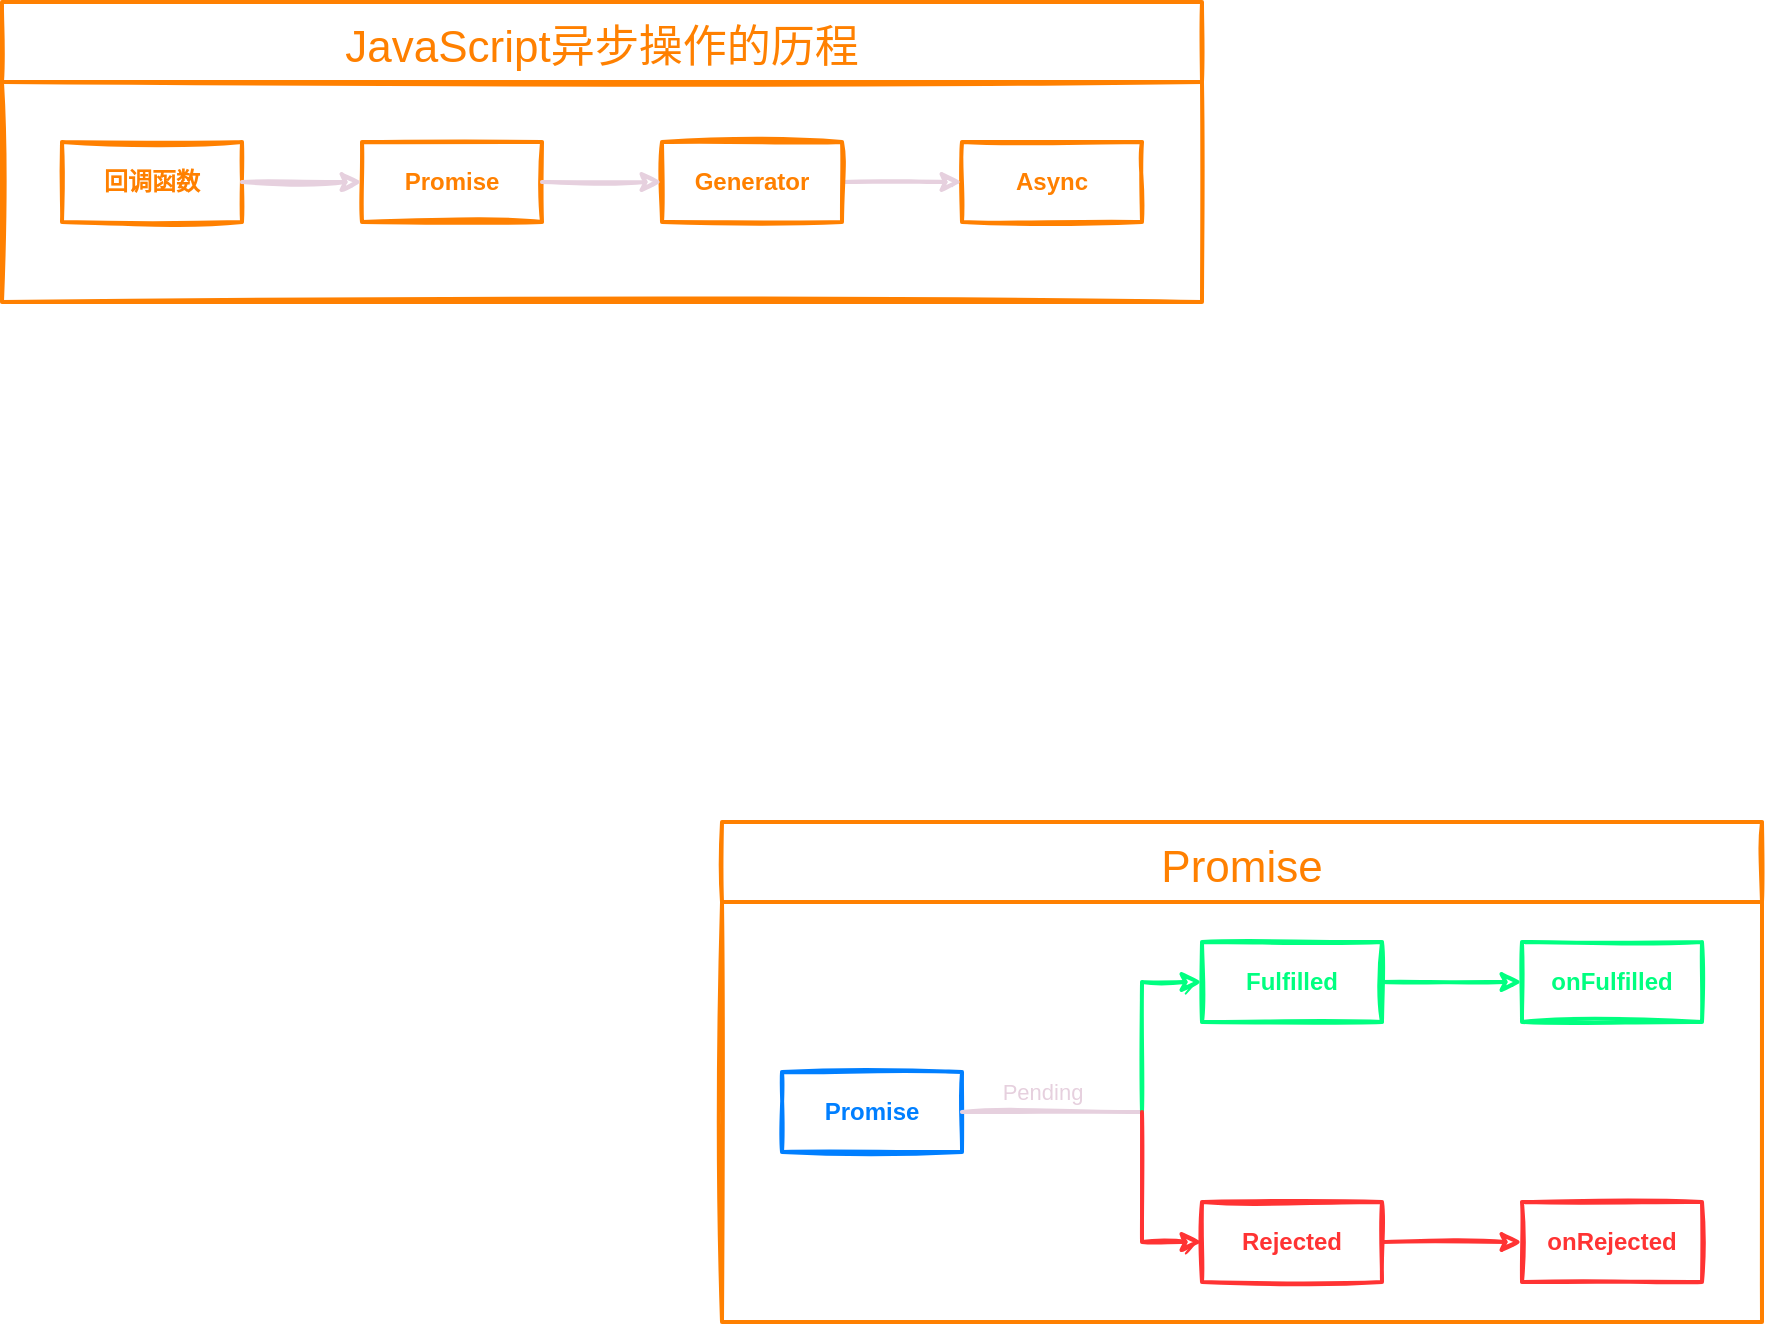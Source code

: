 <mxfile version="18.0.1" type="device"><diagram id="P2yT9oUbJbO0C5_yK4_d" name="第 1 页"><mxGraphModel dx="2184" dy="2226" grid="1" gridSize="10" guides="1" tooltips="1" connect="1" arrows="1" fold="1" page="0" pageScale="1" pageWidth="1600" pageHeight="900" math="0" shadow="0"><root><mxCell id="0"/><mxCell id="1" parent="0"/><mxCell id="qWbsNa9S2NxU2N-0JpYn-21" value="JavaScript异步操作的历程" style="swimlane;sketch=1;fontSize=22;fontColor=#FF8000;strokeColor=#FF8000;strokeWidth=2;fontStyle=0;startSize=40;" vertex="1" parent="1"><mxGeometry x="110" y="-620" width="600" height="150" as="geometry"><mxRectangle x="-30" y="-280" width="290" height="40" as="alternateBounds"/></mxGeometry></mxCell><mxCell id="qWbsNa9S2NxU2N-0JpYn-12" value="&lt;b style=&quot;&quot;&gt;&lt;font color=&quot;#ff8000&quot;&gt;回调函数&lt;/font&gt;&lt;/b&gt;" style="rounded=0;whiteSpace=wrap;html=1;strokeColor=#FF8000;strokeWidth=2;sketch=1;" vertex="1" parent="qWbsNa9S2NxU2N-0JpYn-21"><mxGeometry x="30" y="70" width="90" height="40" as="geometry"/></mxCell><mxCell id="qWbsNa9S2NxU2N-0JpYn-13" value="&lt;b style=&quot;&quot;&gt;&lt;font color=&quot;#ff8000&quot;&gt;Promise&lt;/font&gt;&lt;/b&gt;" style="rounded=0;whiteSpace=wrap;html=1;strokeColor=#FF8000;strokeWidth=2;sketch=1;" vertex="1" parent="qWbsNa9S2NxU2N-0JpYn-21"><mxGeometry x="180" y="70" width="90" height="40" as="geometry"/></mxCell><mxCell id="qWbsNa9S2NxU2N-0JpYn-16" style="edgeStyle=none;rounded=0;sketch=1;orthogonalLoop=1;jettySize=auto;html=1;exitX=1;exitY=0.5;exitDx=0;exitDy=0;entryX=0;entryY=0.5;entryDx=0;entryDy=0;fontColor=#FF8000;strokeColor=#E6D0DE;strokeWidth=2;" edge="1" parent="qWbsNa9S2NxU2N-0JpYn-21" source="qWbsNa9S2NxU2N-0JpYn-12" target="qWbsNa9S2NxU2N-0JpYn-13"><mxGeometry relative="1" as="geometry"/></mxCell><mxCell id="qWbsNa9S2NxU2N-0JpYn-14" value="&lt;b style=&quot;&quot;&gt;&lt;font color=&quot;#ff8000&quot;&gt;Async&lt;/font&gt;&lt;/b&gt;" style="rounded=0;whiteSpace=wrap;html=1;strokeColor=#FF8000;strokeWidth=2;sketch=1;" vertex="1" parent="qWbsNa9S2NxU2N-0JpYn-21"><mxGeometry x="480" y="70" width="90" height="40" as="geometry"/></mxCell><mxCell id="qWbsNa9S2NxU2N-0JpYn-18" style="edgeStyle=none;rounded=0;sketch=1;orthogonalLoop=1;jettySize=auto;html=1;exitX=1;exitY=0.5;exitDx=0;exitDy=0;entryX=0;entryY=0.5;entryDx=0;entryDy=0;fontColor=#FF8000;strokeColor=#E6D0DE;strokeWidth=2;" edge="1" parent="qWbsNa9S2NxU2N-0JpYn-21" source="qWbsNa9S2NxU2N-0JpYn-15" target="qWbsNa9S2NxU2N-0JpYn-14"><mxGeometry relative="1" as="geometry"/></mxCell><mxCell id="qWbsNa9S2NxU2N-0JpYn-15" value="&lt;b style=&quot;&quot;&gt;&lt;font color=&quot;#ff8000&quot;&gt;Generator&lt;/font&gt;&lt;/b&gt;" style="rounded=0;whiteSpace=wrap;html=1;strokeColor=#FF8000;strokeWidth=2;sketch=1;" vertex="1" parent="qWbsNa9S2NxU2N-0JpYn-21"><mxGeometry x="330" y="70" width="90" height="40" as="geometry"/></mxCell><mxCell id="qWbsNa9S2NxU2N-0JpYn-17" style="edgeStyle=none;rounded=0;sketch=1;orthogonalLoop=1;jettySize=auto;html=1;exitX=1;exitY=0.5;exitDx=0;exitDy=0;entryX=0;entryY=0.5;entryDx=0;entryDy=0;fontColor=#FF8000;strokeColor=#E6D0DE;strokeWidth=2;" edge="1" parent="qWbsNa9S2NxU2N-0JpYn-21" source="qWbsNa9S2NxU2N-0JpYn-13" target="qWbsNa9S2NxU2N-0JpYn-15"><mxGeometry relative="1" as="geometry"/></mxCell><mxCell id="qWbsNa9S2NxU2N-0JpYn-23" value="Promise" style="swimlane;sketch=1;fontSize=22;fontColor=#FF8000;strokeColor=#FF8000;strokeWidth=2;fontStyle=0;startSize=40;" vertex="1" parent="1"><mxGeometry x="470" y="-210" width="520" height="250" as="geometry"><mxRectangle x="-30" y="-280" width="290" height="40" as="alternateBounds"/></mxGeometry></mxCell><mxCell id="qWbsNa9S2NxU2N-0JpYn-31" value="" style="group" vertex="1" connectable="0" parent="qWbsNa9S2NxU2N-0JpYn-23"><mxGeometry x="30" y="60" width="460" height="170" as="geometry"/></mxCell><mxCell id="qWbsNa9S2NxU2N-0JpYn-1" value="&lt;font color=&quot;#007fff&quot;&gt;&lt;b&gt;Promise&lt;/b&gt;&lt;/font&gt;" style="rounded=0;whiteSpace=wrap;html=1;strokeColor=#007FFF;strokeWidth=2;sketch=1;" vertex="1" parent="qWbsNa9S2NxU2N-0JpYn-31"><mxGeometry y="65" width="90" height="40" as="geometry"/></mxCell><mxCell id="qWbsNa9S2NxU2N-0JpYn-2" value="&lt;b&gt;&lt;font color=&quot;#00ff80&quot;&gt;Fulfilled&lt;/font&gt;&lt;/b&gt;" style="rounded=0;whiteSpace=wrap;html=1;strokeWidth=2;strokeColor=#00FF80;sketch=1;" vertex="1" parent="qWbsNa9S2NxU2N-0JpYn-31"><mxGeometry x="210" width="90" height="40" as="geometry"/></mxCell><mxCell id="qWbsNa9S2NxU2N-0JpYn-4" value="&lt;b&gt;&lt;font color=&quot;#ff3333&quot;&gt;Rejected&lt;/font&gt;&lt;/b&gt;" style="rounded=0;whiteSpace=wrap;html=1;strokeWidth=2;strokeColor=#FF3333;sketch=1;" vertex="1" parent="qWbsNa9S2NxU2N-0JpYn-31"><mxGeometry x="210" y="130" width="90" height="40" as="geometry"/></mxCell><mxCell id="qWbsNa9S2NxU2N-0JpYn-5" value="&lt;b&gt;&lt;font color=&quot;#ff3333&quot;&gt;onRejected&lt;/font&gt;&lt;/b&gt;" style="rounded=0;whiteSpace=wrap;html=1;strokeWidth=2;strokeColor=#FF3333;sketch=1;" vertex="1" parent="qWbsNa9S2NxU2N-0JpYn-31"><mxGeometry x="370" y="130" width="90" height="40" as="geometry"/></mxCell><mxCell id="qWbsNa9S2NxU2N-0JpYn-6" value="&lt;b&gt;&lt;font color=&quot;#00ff80&quot;&gt;onFulfilled&lt;/font&gt;&lt;/b&gt;" style="rounded=0;whiteSpace=wrap;html=1;strokeWidth=2;strokeColor=#00FF80;sketch=1;" vertex="1" parent="qWbsNa9S2NxU2N-0JpYn-31"><mxGeometry x="370" width="90" height="40" as="geometry"/></mxCell><mxCell id="qWbsNa9S2NxU2N-0JpYn-7" value="&lt;font color=&quot;#e6d0de&quot;&gt;Pending&lt;/font&gt;" style="endArrow=none;html=1;rounded=0;fontColor=#FF3333;exitX=1;exitY=0.5;exitDx=0;exitDy=0;strokeWidth=2;sketch=1;strokeColor=#E6D0DE;" edge="1" parent="qWbsNa9S2NxU2N-0JpYn-31" source="qWbsNa9S2NxU2N-0JpYn-1"><mxGeometry x="-0.111" y="10" width="50" height="50" relative="1" as="geometry"><mxPoint x="220" y="105" as="sourcePoint"/><mxPoint x="180" y="85" as="targetPoint"/><mxPoint as="offset"/></mxGeometry></mxCell><mxCell id="qWbsNa9S2NxU2N-0JpYn-8" value="" style="endArrow=classic;html=1;rounded=0;fontColor=#FF3333;strokeWidth=2;entryX=0;entryY=0.5;entryDx=0;entryDy=0;sketch=1;edgeStyle=orthogonalEdgeStyle;strokeColor=#00FF80;" edge="1" parent="qWbsNa9S2NxU2N-0JpYn-31" target="qWbsNa9S2NxU2N-0JpYn-2"><mxGeometry width="50" height="50" relative="1" as="geometry"><mxPoint x="180" y="85" as="sourcePoint"/><mxPoint x="200" y="55" as="targetPoint"/><Array as="points"><mxPoint x="180" y="85"/><mxPoint x="180" y="20"/></Array></mxGeometry></mxCell><mxCell id="qWbsNa9S2NxU2N-0JpYn-9" value="" style="endArrow=classic;html=1;rounded=0;fontColor=#FF3333;strokeWidth=2;entryX=0;entryY=0.5;entryDx=0;entryDy=0;sketch=1;strokeColor=#00FF80;exitX=1;exitY=0.5;exitDx=0;exitDy=0;" edge="1" parent="qWbsNa9S2NxU2N-0JpYn-31" source="qWbsNa9S2NxU2N-0JpYn-2" target="qWbsNa9S2NxU2N-0JpYn-6"><mxGeometry width="50" height="50" relative="1" as="geometry"><mxPoint x="190" y="95" as="sourcePoint"/><mxPoint x="220" y="30" as="targetPoint"/></mxGeometry></mxCell><mxCell id="qWbsNa9S2NxU2N-0JpYn-10" value="" style="endArrow=classic;html=1;rounded=0;fontColor=#FF3333;strokeWidth=2;entryX=0;entryY=0.5;entryDx=0;entryDy=0;sketch=1;strokeColor=#FF3333;exitX=1;exitY=0.5;exitDx=0;exitDy=0;" edge="1" parent="qWbsNa9S2NxU2N-0JpYn-31" source="qWbsNa9S2NxU2N-0JpYn-4" target="qWbsNa9S2NxU2N-0JpYn-5"><mxGeometry width="50" height="50" relative="1" as="geometry"><mxPoint x="310" y="30" as="sourcePoint"/><mxPoint x="400" y="30" as="targetPoint"/></mxGeometry></mxCell><mxCell id="qWbsNa9S2NxU2N-0JpYn-11" value="" style="endArrow=classic;html=1;rounded=0;fontColor=#FF3333;strokeWidth=2;entryX=0;entryY=0.5;entryDx=0;entryDy=0;sketch=1;edgeStyle=orthogonalEdgeStyle;strokeColor=#FF3333;" edge="1" parent="qWbsNa9S2NxU2N-0JpYn-31" target="qWbsNa9S2NxU2N-0JpYn-4"><mxGeometry width="50" height="50" relative="1" as="geometry"><mxPoint x="180" y="85" as="sourcePoint"/><mxPoint x="220" y="30" as="targetPoint"/><Array as="points"><mxPoint x="180" y="150"/></Array></mxGeometry></mxCell></root></mxGraphModel></diagram></mxfile>